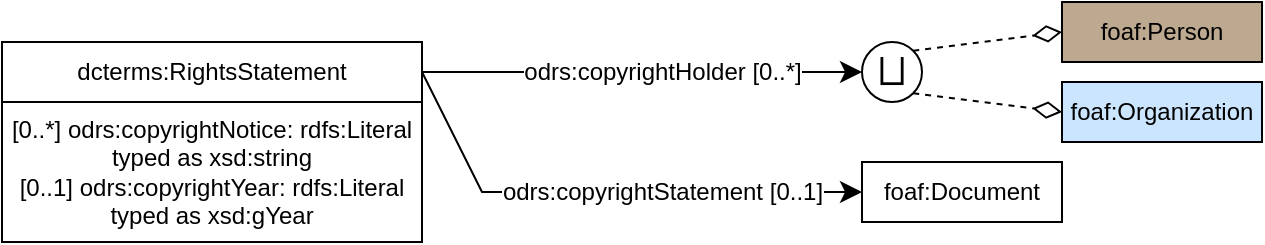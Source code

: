 <mxfile version="26.0.9">
  <diagram name="Page-1" id="oPdGorQUEMpEW7eRbp6K">
    <mxGraphModel dx="755" dy="680" grid="1" gridSize="10" guides="1" tooltips="1" connect="1" arrows="1" fold="1" page="1" pageScale="1" pageWidth="827" pageHeight="1169" math="0" shadow="0">
      <root>
        <mxCell id="0" />
        <mxCell id="1" parent="0" />
        <mxCell id="5O2p17_K3fBn7UO_ERKs-1" value="" style="endArrow=classic;html=1;exitX=1;exitY=0.5;exitDx=0;exitDy=0;entryX=0;entryY=0.5;entryDx=0;entryDy=0;endSize=8;arcSize=0;rounded=0;" parent="1" source="5O2p17_K3fBn7UO_ERKs-33" edge="1">
          <mxGeometry width="50" height="50" relative="1" as="geometry">
            <mxPoint x="240" y="295" as="sourcePoint" />
            <mxPoint x="550" y="295" as="targetPoint" />
          </mxGeometry>
        </mxCell>
        <mxCell id="DMUfFum5PpTdygHRF5ok-4" value="&lt;font style=&quot;font-size: 12px;&quot;&gt;odrs:copyrightHolder [0..*]&lt;/font&gt;" style="edgeLabel;html=1;align=center;verticalAlign=middle;resizable=0;points=[];" parent="5O2p17_K3fBn7UO_ERKs-1" vertex="1" connectable="0">
          <mxGeometry x="-0.022" y="3" relative="1" as="geometry">
            <mxPoint x="12" y="3" as="offset" />
          </mxGeometry>
        </mxCell>
        <mxCell id="5O2p17_K3fBn7UO_ERKs-33" value="dcterms:RightsStatement" style="rounded=0;whiteSpace=wrap;html=1;snapToPoint=1;points=[[0.1,0],[0.2,0],[0.3,0],[0.4,0],[0.5,0],[0.6,0],[0.7,0],[0.8,0],[0.9,0],[0,0.1],[0,0.3],[0,0.5],[0,0.7],[0,0.9],[0.1,1],[0.2,1],[0.3,1],[0.4,1],[0.5,1],[0.6,1],[0.7,1],[0.8,1],[0.9,1],[1,0.1],[1,0.3],[1,0.5],[1,0.7],[1,0.9]];" parent="1" vertex="1">
          <mxGeometry x="120" y="280" width="210" height="30" as="geometry" />
        </mxCell>
        <mxCell id="5O2p17_K3fBn7UO_ERKs-36" value="&lt;div&gt;&lt;span style=&quot;background-color: transparent; color: light-dark(rgb(0, 0, 0), rgb(255, 255, 255));&quot;&gt;[0..*] odrs:copyrightNotice:&amp;nbsp;rdfs:Literal&lt;/span&gt;&lt;br&gt;&lt;/div&gt;&lt;div&gt;&lt;div&gt;typed as xsd:string&lt;/div&gt;&lt;/div&gt;&lt;div&gt;&lt;div&gt;[0..1] odrs:copyrightYear:&amp;nbsp;rdfs:Literal&lt;/div&gt;&lt;div&gt;typed as xsd:gYear&lt;/div&gt;&lt;/div&gt;" style="rounded=0;whiteSpace=wrap;html=1;snapToPoint=1;points=[[0.1,0],[0.2,0],[0.3,0],[0.4,0],[0.5,0],[0.6,0],[0.7,0],[0.8,0],[0.9,0],[0,0.1],[0,0.3],[0,0.5],[0,0.7],[0,0.9],[0.1,1],[0.2,1],[0.3,1],[0.4,1],[0.5,1],[0.6,1],[0.7,1],[0.8,1],[0.9,1],[1,0.1],[1,0.3],[1,0.5],[1,0.7],[1,0.9]];" parent="1" vertex="1">
          <mxGeometry x="120" y="310" width="210" height="70" as="geometry" />
        </mxCell>
        <mxCell id="5O2p17_K3fBn7UO_ERKs-39" value="" style="endArrow=classic;html=1;exitX=1;exitY=0.5;exitDx=0;exitDy=0;entryX=0;entryY=0.5;entryDx=0;entryDy=0;endSize=8;arcSize=0;rounded=0;" parent="1" source="5O2p17_K3fBn7UO_ERKs-33" target="5O2p17_K3fBn7UO_ERKs-44" edge="1">
          <mxGeometry width="50" height="50" relative="1" as="geometry">
            <mxPoint x="270" y="365" as="sourcePoint" />
            <mxPoint x="530" y="425" as="targetPoint" />
            <Array as="points">
              <mxPoint x="360" y="355" />
            </Array>
          </mxGeometry>
        </mxCell>
        <mxCell id="5O2p17_K3fBn7UO_ERKs-40" value="odrs:copyrightStatement [0..1]" style="text;html=1;align=center;verticalAlign=middle;resizable=0;points=[];labelBackgroundColor=#ffffff;" parent="5O2p17_K3fBn7UO_ERKs-39" vertex="1" connectable="0">
          <mxGeometry x="-0.127" relative="1" as="geometry">
            <mxPoint x="45" as="offset" />
          </mxGeometry>
        </mxCell>
        <mxCell id="5O2p17_K3fBn7UO_ERKs-44" value="foaf:Document" style="rounded=0;whiteSpace=wrap;html=1;snapToPoint=1;points=[[0.1,0],[0.2,0],[0.3,0],[0.4,0],[0.5,0],[0.6,0],[0.7,0],[0.8,0],[0.9,0],[0,0.1],[0,0.3],[0,0.5],[0,0.7],[0,0.9],[0.1,1],[0.2,1],[0.3,1],[0.4,1],[0.5,1],[0.6,1],[0.7,1],[0.8,1],[0.9,1],[1,0.1],[1,0.3],[1,0.5],[1,0.7],[1,0.9]];" parent="1" vertex="1">
          <mxGeometry x="550" y="340" width="100" height="30" as="geometry" />
        </mxCell>
        <mxCell id="nNA3BMJejZ8WdVTlRqgj-1" value="foaf:Organization" style="rounded=0;whiteSpace=wrap;html=1;snapToPoint=1;points=[[0.1,0],[0.2,0],[0.3,0],[0.4,0],[0.5,0],[0.6,0],[0.7,0],[0.8,0],[0.9,0],[0,0.1],[0,0.3],[0,0.5],[0,0.7],[0,0.9],[0.1,1],[0.2,1],[0.3,1],[0.4,1],[0.5,1],[0.6,1],[0.7,1],[0.8,1],[0.9,1],[1,0.1],[1,0.3],[1,0.5],[1,0.7],[1,0.9]];fillColor=#CCE5FF;" vertex="1" parent="1">
          <mxGeometry x="650" y="300" width="100" height="30" as="geometry" />
        </mxCell>
        <mxCell id="nNA3BMJejZ8WdVTlRqgj-2" value="foaf:Person" style="rounded=0;whiteSpace=wrap;html=1;snapToPoint=1;points=[[0.1,0],[0.2,0],[0.3,0],[0.4,0],[0.5,0],[0.6,0],[0.7,0],[0.8,0],[0.9,0],[0,0.1],[0,0.3],[0,0.5],[0,0.7],[0,0.9],[0.1,1],[0.2,1],[0.3,1],[0.4,1],[0.5,1],[0.6,1],[0.7,1],[0.8,1],[0.9,1],[1,0.1],[1,0.3],[1,0.5],[1,0.7],[1,0.9]];fillColor=#BDA890;" vertex="1" parent="1">
          <mxGeometry x="650" y="260" width="100" height="30" as="geometry" />
        </mxCell>
        <mxCell id="nNA3BMJejZ8WdVTlRqgj-3" value="" style="group" vertex="1" connectable="0" parent="1">
          <mxGeometry x="550" y="280" width="30" height="30" as="geometry" />
        </mxCell>
        <mxCell id="nNA3BMJejZ8WdVTlRqgj-4" value="&lt;span class=&quot;st&quot;&gt;⨆&lt;/span&gt;" style="ellipse;whiteSpace=wrap;html=1;aspect=fixed;fontSize=17;" vertex="1" parent="nNA3BMJejZ8WdVTlRqgj-3">
          <mxGeometry width="30" height="30" as="geometry" />
        </mxCell>
        <mxCell id="nNA3BMJejZ8WdVTlRqgj-5" value="" style="endArrow=diamondThin;endSize=12;html=1;fontColor=#000099;exitX=1;exitY=0;exitDx=0;exitDy=0;endFill=0;dashed=1;entryX=0;entryY=0.5;entryDx=0;entryDy=0;arcSize=0;rounded=0;" edge="1" parent="1" source="nNA3BMJejZ8WdVTlRqgj-4" target="nNA3BMJejZ8WdVTlRqgj-2">
          <mxGeometry width="50" height="50" relative="1" as="geometry">
            <mxPoint x="388" y="495" as="sourcePoint" />
            <mxPoint x="603" y="460" as="targetPoint" />
          </mxGeometry>
        </mxCell>
        <mxCell id="nNA3BMJejZ8WdVTlRqgj-6" value="" style="endArrow=diamondThin;endSize=12;html=1;fontColor=#000099;exitX=1;exitY=1;exitDx=0;exitDy=0;endFill=0;dashed=1;entryX=0;entryY=0.5;entryDx=0;entryDy=0;arcSize=0;rounded=0;" edge="1" parent="1" source="nNA3BMJejZ8WdVTlRqgj-4" target="nNA3BMJejZ8WdVTlRqgj-1">
          <mxGeometry width="50" height="50" relative="1" as="geometry">
            <mxPoint x="571.607" y="484.393" as="sourcePoint" />
            <mxPoint x="603" y="580" as="targetPoint" />
          </mxGeometry>
        </mxCell>
      </root>
    </mxGraphModel>
  </diagram>
</mxfile>
